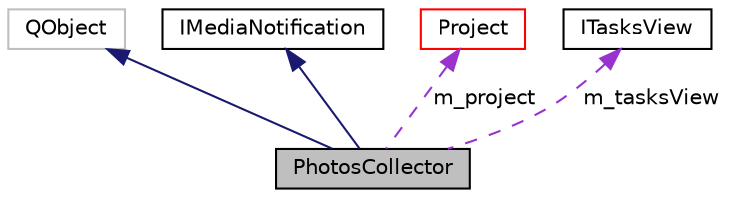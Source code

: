 digraph "PhotosCollector"
{
 // LATEX_PDF_SIZE
  edge [fontname="Helvetica",fontsize="10",labelfontname="Helvetica",labelfontsize="10"];
  node [fontname="Helvetica",fontsize="10",shape=record];
  Node1 [label="PhotosCollector",height=0.2,width=0.4,color="black", fillcolor="grey75", style="filled", fontcolor="black",tooltip=" "];
  Node2 -> Node1 [dir="back",color="midnightblue",fontsize="10",style="solid",fontname="Helvetica"];
  Node2 [label="QObject",height=0.2,width=0.4,color="grey75", fillcolor="white", style="filled",tooltip=" "];
  Node3 -> Node1 [dir="back",color="midnightblue",fontsize="10",style="solid",fontname="Helvetica"];
  Node3 [label="IMediaNotification",height=0.2,width=0.4,color="black", fillcolor="white", style="filled",URL="$struct_i_media_notification.html",tooltip=" "];
  Node4 -> Node1 [dir="back",color="darkorchid3",fontsize="10",style="dashed",label=" m_project" ,fontname="Helvetica"];
  Node4 [label="Project",height=0.2,width=0.4,color="red", fillcolor="white", style="filled",URL="$class_project.html",tooltip=" "];
  Node6 -> Node1 [dir="back",color="darkorchid3",fontsize="10",style="dashed",label=" m_tasksView" ,fontname="Helvetica"];
  Node6 [label="ITasksView",height=0.2,width=0.4,color="black", fillcolor="white", style="filled",URL="$struct_i_tasks_view.html",tooltip=" "];
}
